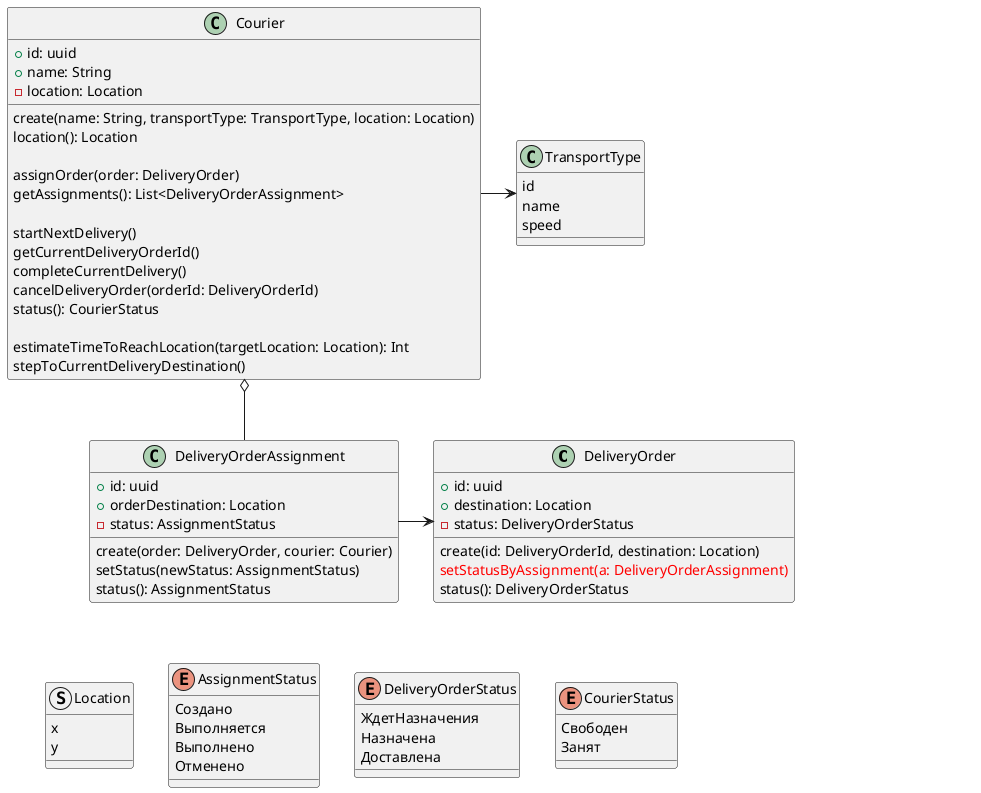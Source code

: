 @startuml
'https://plantuml.com/class-diagram

'!pragma layout smetana
'left to right direction

class DeliveryOrder{
    + id: uuid
    + destination: Location
    - status: DeliveryOrderStatus

    create(id: DeliveryOrderId, destination: Location)
    <font color=red>setStatusByAssignment(a: DeliveryOrderAssignment)</font>
    status(): DeliveryOrderStatus
}

class Courier {
    + id: uuid
    + name: String
    - location: Location

    create(name: String, transportType: TransportType, location: Location)
    location(): Location

    assignOrder(order: DeliveryOrder)
    getAssignments(): List<DeliveryOrderAssignment>

    startNextDelivery()
    getCurrentDeliveryOrderId()
    completeCurrentDelivery()
    cancelDeliveryOrder(orderId: DeliveryOrderId)
    status(): CourierStatus

    estimateTimeToReachLocation(targetLocation: Location): Int
    stepToCurrentDeliveryDestination()
}

class TransportType{
    id
    name
    speed
}
class Address  {
    city
    street
    building
    flat
}
hide Address

struct Location{
    x
    y
}

class Customer {
    firstName
    lastName
}
hide Customer

class DeliveryOrderAssignment{
    + id: uuid
    + orderDestination: Location
    - status: AssignmentStatus
    create(order: DeliveryOrder, courier: Courier)
    setStatus(newStatus: AssignmentStatus)
    status(): AssignmentStatus
}

Courier -r-> TransportType
DeliveryOrderAssignment -u-o Courier
DeliveryOrderAssignment -r-> DeliveryOrder
DeliveryOrder -r-> Customer : receiver

enum DeliveryOrderStatus {
ЖдетНазначения
Назначена
Доставлена
}

enum CourierStatus {
Свободен
Занят
}

enum AssignmentStatus {
    Создано
    Выполняется
    Выполнено
    Отменено
}


 DeliveryOrderAssignment -d[hidden]-> AssignmentStatus
 AssignmentStatus -r[hidden]-> DeliveryOrderStatus
 DeliveryOrderStatus -[hidden]> CourierStatus
 AssignmentStatus -l[hidden]> Location

@enduml